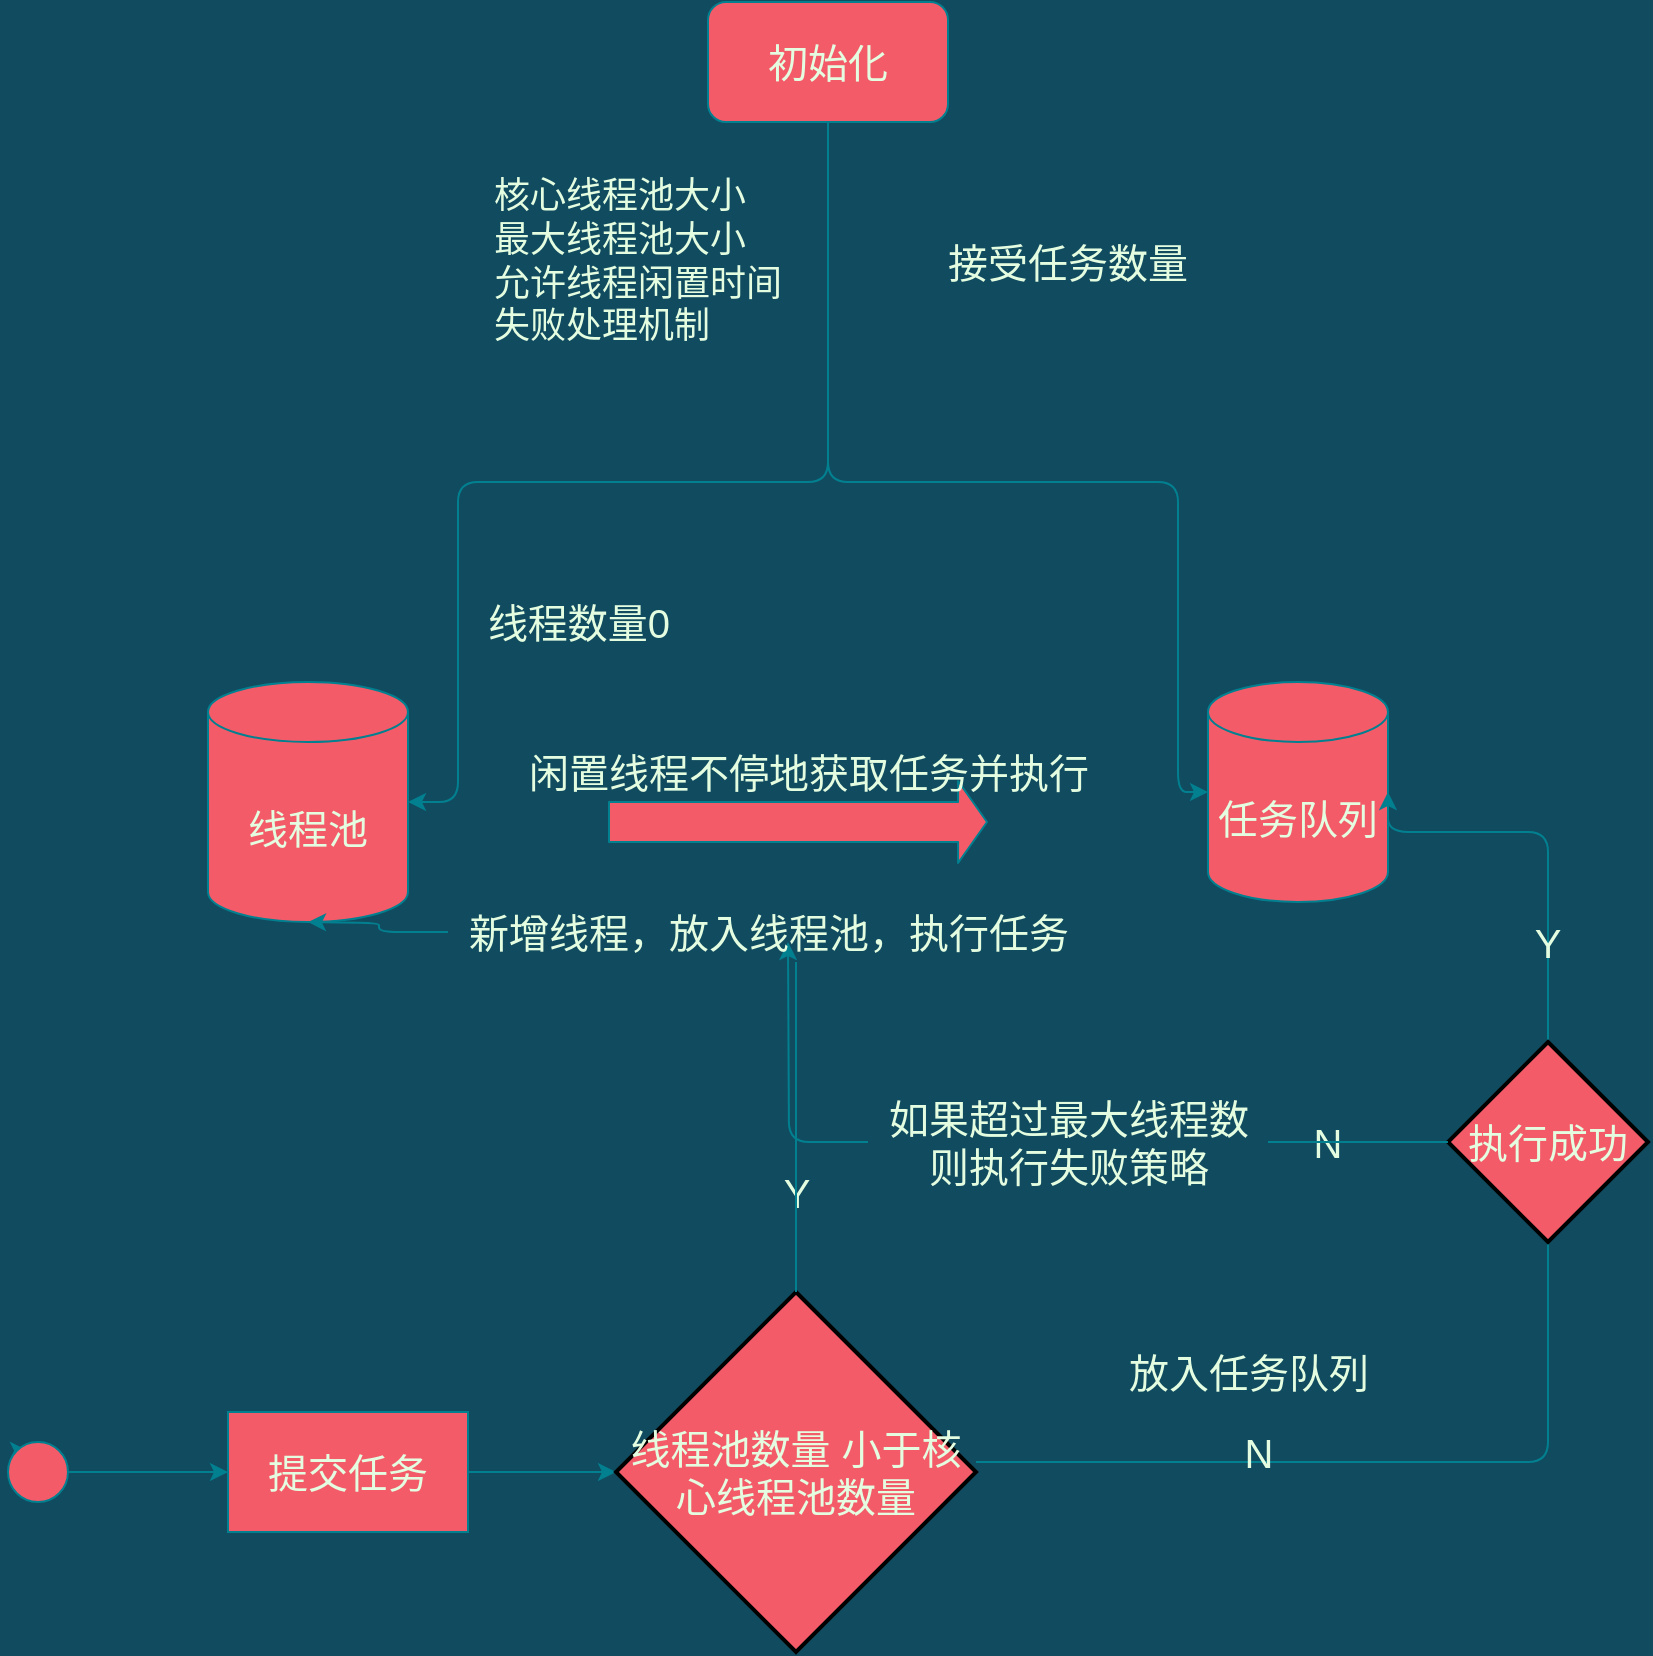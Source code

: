 <mxfile version="14.9.3" type="github">
  <diagram id="-1cD4ismlmeg5i5cK3Rm" name="Page-1">
    <mxGraphModel dx="1874" dy="786" grid="1" gridSize="10" guides="1" tooltips="1" connect="1" arrows="1" fold="1" page="1" pageScale="1" pageWidth="827" pageHeight="1169" background="#114B5F" math="0" shadow="0">
      <root>
        <mxCell id="0" />
        <mxCell id="1" parent="0" />
        <mxCell id="drrN_xDI2uD_6-7hLDGH-7" value="&lt;div style=&quot;font-size: 18px&quot;&gt;核心线程池大小&lt;/div&gt;&lt;div style=&quot;font-size: 18px&quot;&gt;最大线程池大小&lt;/div&gt;&lt;div style=&quot;font-size: 18px&quot;&gt;允许线程闲置时间&lt;/div&gt;&lt;div style=&quot;font-size: 18px&quot;&gt;失败处理机制&lt;br style=&quot;font-size: 18px&quot;&gt;&lt;/div&gt;" style="text;html=1;strokeColor=none;fillColor=none;align=left;verticalAlign=middle;whiteSpace=wrap;rounded=0;sketch=0;fontColor=#E4FDE1;spacing=3;fontSize=18;" vertex="1" parent="1">
          <mxGeometry x="510" y="190" width="220" height="20" as="geometry" />
        </mxCell>
        <mxCell id="drrN_xDI2uD_6-7hLDGH-32" style="edgeStyle=orthogonalEdgeStyle;curved=0;rounded=1;sketch=0;orthogonalLoop=1;jettySize=auto;html=1;fontSize=20;fontColor=#E4FDE1;strokeColor=#028090;fillColor=#F45B69;" edge="1" parent="1" source="drrN_xDI2uD_6-7hLDGH-19" target="drrN_xDI2uD_6-7hLDGH-31">
          <mxGeometry relative="1" as="geometry" />
        </mxCell>
        <mxCell id="drrN_xDI2uD_6-7hLDGH-19" value="提交任务" style="rounded=0;whiteSpace=wrap;html=1;sketch=0;fontSize=20;fontColor=#E4FDE1;strokeColor=#028090;fillColor=#F45B69;align=center;" vertex="1" parent="1">
          <mxGeometry x="380" y="775" width="120" height="60" as="geometry" />
        </mxCell>
        <mxCell id="drrN_xDI2uD_6-7hLDGH-20" value="线程池" style="shape=cylinder3;whiteSpace=wrap;html=1;boundedLbl=1;backgroundOutline=1;size=15;rounded=0;sketch=0;fontSize=20;fontColor=#E4FDE1;strokeColor=#028090;fillColor=#F45B69;align=center;" vertex="1" parent="1">
          <mxGeometry x="370" y="410" width="100" height="120" as="geometry" />
        </mxCell>
        <mxCell id="drrN_xDI2uD_6-7hLDGH-21" value="任务队列" style="shape=cylinder3;whiteSpace=wrap;html=1;boundedLbl=1;backgroundOutline=1;size=15;rounded=0;sketch=0;fontSize=20;fontColor=#E4FDE1;strokeColor=#028090;fillColor=#F45B69;align=center;" vertex="1" parent="1">
          <mxGeometry x="870" y="410" width="90" height="110" as="geometry" />
        </mxCell>
        <mxCell id="drrN_xDI2uD_6-7hLDGH-23" style="edgeStyle=orthogonalEdgeStyle;curved=0;rounded=1;sketch=0;orthogonalLoop=1;jettySize=auto;html=1;fontSize=20;fontColor=#E4FDE1;strokeColor=#028090;fillColor=#F45B69;" edge="1" parent="1" source="drrN_xDI2uD_6-7hLDGH-22" target="drrN_xDI2uD_6-7hLDGH-20">
          <mxGeometry relative="1" as="geometry">
            <Array as="points">
              <mxPoint x="680" y="310" />
              <mxPoint x="495" y="310" />
            </Array>
          </mxGeometry>
        </mxCell>
        <mxCell id="drrN_xDI2uD_6-7hLDGH-24" style="edgeStyle=orthogonalEdgeStyle;curved=0;rounded=1;sketch=0;orthogonalLoop=1;jettySize=auto;html=1;fontSize=20;fontColor=#E4FDE1;strokeColor=#028090;fillColor=#F45B69;" edge="1" parent="1" source="drrN_xDI2uD_6-7hLDGH-22" target="drrN_xDI2uD_6-7hLDGH-21">
          <mxGeometry relative="1" as="geometry">
            <Array as="points">
              <mxPoint x="680" y="310" />
              <mxPoint x="855" y="310" />
            </Array>
          </mxGeometry>
        </mxCell>
        <mxCell id="drrN_xDI2uD_6-7hLDGH-22" value="初始化" style="rounded=1;whiteSpace=wrap;html=1;sketch=0;fontSize=20;fontColor=#E4FDE1;strokeColor=#028090;fillColor=#F45B69;align=center;" vertex="1" parent="1">
          <mxGeometry x="620" y="70" width="120" height="60" as="geometry" />
        </mxCell>
        <mxCell id="drrN_xDI2uD_6-7hLDGH-25" value="接受任务数量" style="text;html=1;strokeColor=none;fillColor=none;align=center;verticalAlign=middle;whiteSpace=wrap;rounded=0;sketch=0;fontSize=20;fontColor=#E4FDE1;" vertex="1" parent="1">
          <mxGeometry x="730" y="190" width="140" height="20" as="geometry" />
        </mxCell>
        <mxCell id="drrN_xDI2uD_6-7hLDGH-28" style="edgeStyle=orthogonalEdgeStyle;curved=0;rounded=1;sketch=0;orthogonalLoop=1;jettySize=auto;html=1;exitX=0;exitY=0;exitDx=0;exitDy=0;fontSize=20;fontColor=#E4FDE1;strokeColor=#028090;fillColor=#F45B69;" edge="1" parent="1" source="drrN_xDI2uD_6-7hLDGH-26">
          <mxGeometry relative="1" as="geometry">
            <mxPoint x="280" y="795" as="targetPoint" />
          </mxGeometry>
        </mxCell>
        <mxCell id="drrN_xDI2uD_6-7hLDGH-29" style="edgeStyle=orthogonalEdgeStyle;curved=0;rounded=1;sketch=0;orthogonalLoop=1;jettySize=auto;html=1;entryX=0;entryY=0.5;entryDx=0;entryDy=0;fontSize=20;fontColor=#E4FDE1;strokeColor=#028090;fillColor=#F45B69;" edge="1" parent="1" source="drrN_xDI2uD_6-7hLDGH-26" target="drrN_xDI2uD_6-7hLDGH-19">
          <mxGeometry relative="1" as="geometry" />
        </mxCell>
        <mxCell id="drrN_xDI2uD_6-7hLDGH-26" value="" style="ellipse;whiteSpace=wrap;html=1;aspect=fixed;rounded=0;sketch=0;fontSize=20;fontColor=#E4FDE1;strokeColor=#028090;fillColor=#F45B69;align=center;" vertex="1" parent="1">
          <mxGeometry x="270" y="790" width="30" height="30" as="geometry" />
        </mxCell>
        <mxCell id="drrN_xDI2uD_6-7hLDGH-30" value="线程数量0" style="text;html=1;align=center;verticalAlign=middle;resizable=0;points=[];autosize=1;strokeColor=none;fontSize=20;fontColor=#E4FDE1;" vertex="1" parent="1">
          <mxGeometry x="500" y="365" width="110" height="30" as="geometry" />
        </mxCell>
        <mxCell id="drrN_xDI2uD_6-7hLDGH-33" style="edgeStyle=orthogonalEdgeStyle;curved=0;rounded=1;sketch=0;orthogonalLoop=1;jettySize=auto;html=1;fontSize=20;fontColor=#E4FDE1;strokeColor=#028090;fillColor=#F45B69;startArrow=none;" edge="1" parent="1" source="drrN_xDI2uD_6-7hLDGH-35">
          <mxGeometry relative="1" as="geometry">
            <mxPoint x="420" y="530" as="targetPoint" />
            <Array as="points" />
          </mxGeometry>
        </mxCell>
        <mxCell id="drrN_xDI2uD_6-7hLDGH-36" style="edgeStyle=orthogonalEdgeStyle;curved=0;rounded=1;sketch=0;orthogonalLoop=1;jettySize=auto;html=1;entryX=1;entryY=0.5;entryDx=0;entryDy=0;entryPerimeter=0;fontSize=20;fontColor=#E4FDE1;strokeColor=#028090;fillColor=#F45B69;" edge="1" parent="1" source="drrN_xDI2uD_6-7hLDGH-31" target="drrN_xDI2uD_6-7hLDGH-21">
          <mxGeometry relative="1" as="geometry">
            <mxPoint x="890" y="800" as="sourcePoint" />
            <Array as="points">
              <mxPoint x="1040" y="800" />
              <mxPoint x="1040" y="485" />
              <mxPoint x="960" y="485" />
            </Array>
          </mxGeometry>
        </mxCell>
        <mxCell id="drrN_xDI2uD_6-7hLDGH-31" value="线程池数量 小于核心线程池数量" style="strokeWidth=2;html=1;shape=mxgraph.flowchart.decision;whiteSpace=wrap;rounded=0;sketch=0;fontSize=20;fontColor=#E4FDE1;fillColor=#F45B69;align=center;" vertex="1" parent="1">
          <mxGeometry x="574" y="715" width="180" height="180" as="geometry" />
        </mxCell>
        <mxCell id="drrN_xDI2uD_6-7hLDGH-34" value="Y" style="text;html=1;align=center;verticalAlign=middle;resizable=0;points=[];autosize=1;strokeColor=none;fontSize=20;fontColor=#E4FDE1;" vertex="1" parent="1">
          <mxGeometry x="649" y="650" width="30" height="30" as="geometry" />
        </mxCell>
        <mxCell id="drrN_xDI2uD_6-7hLDGH-37" value="N" style="text;html=1;align=center;verticalAlign=middle;resizable=0;points=[];autosize=1;strokeColor=none;fontSize=20;fontColor=#E4FDE1;" vertex="1" parent="1">
          <mxGeometry x="880" y="780" width="30" height="30" as="geometry" />
        </mxCell>
        <mxCell id="drrN_xDI2uD_6-7hLDGH-38" value="放入任务队列" style="text;html=1;align=center;verticalAlign=middle;resizable=0;points=[];autosize=1;strokeColor=none;fontSize=20;fontColor=#E4FDE1;" vertex="1" parent="1">
          <mxGeometry x="820" y="740" width="140" height="30" as="geometry" />
        </mxCell>
        <mxCell id="drrN_xDI2uD_6-7hLDGH-40" value="" style="shape=flexArrow;endArrow=classic;html=1;fontSize=20;fontColor=#E4FDE1;strokeColor=#028090;fillColor=#F45B69;width=20;endSize=4.49;" edge="1" parent="1">
          <mxGeometry width="50" height="50" relative="1" as="geometry">
            <mxPoint x="570" y="480" as="sourcePoint" />
            <mxPoint x="760" y="480" as="targetPoint" />
          </mxGeometry>
        </mxCell>
        <mxCell id="drrN_xDI2uD_6-7hLDGH-41" value="闲置线程不停地获取任务并执行" style="text;html=1;align=center;verticalAlign=middle;resizable=0;points=[];autosize=1;strokeColor=none;fontSize=20;fontColor=#E4FDE1;" vertex="1" parent="1">
          <mxGeometry x="520" y="440" width="300" height="30" as="geometry" />
        </mxCell>
        <mxCell id="drrN_xDI2uD_6-7hLDGH-49" style="edgeStyle=orthogonalEdgeStyle;curved=0;rounded=1;sketch=0;orthogonalLoop=1;jettySize=auto;html=1;fontSize=20;fontColor=#E4FDE1;strokeColor=#028090;fillColor=#F45B69;startArrow=none;" edge="1" parent="1" source="drrN_xDI2uD_6-7hLDGH-52">
          <mxGeometry relative="1" as="geometry">
            <mxPoint x="660" y="540" as="targetPoint" />
            <Array as="points" />
          </mxGeometry>
        </mxCell>
        <mxCell id="drrN_xDI2uD_6-7hLDGH-44" value="执行成功" style="strokeWidth=2;html=1;shape=mxgraph.flowchart.decision;whiteSpace=wrap;rounded=0;sketch=0;fontSize=20;fontColor=#E4FDE1;fillColor=#F45B69;align=center;" vertex="1" parent="1">
          <mxGeometry x="990" y="590" width="100" height="100" as="geometry" />
        </mxCell>
        <mxCell id="drrN_xDI2uD_6-7hLDGH-48" value="Y" style="text;html=1;strokeColor=none;fillColor=none;align=center;verticalAlign=middle;whiteSpace=wrap;rounded=0;sketch=0;fontSize=20;fontColor=#E4FDE1;" vertex="1" parent="1">
          <mxGeometry x="1020" y="530" width="40" height="20" as="geometry" />
        </mxCell>
        <mxCell id="drrN_xDI2uD_6-7hLDGH-51" value="N" style="text;html=1;strokeColor=none;fillColor=none;align=center;verticalAlign=middle;whiteSpace=wrap;rounded=0;sketch=0;fontSize=20;fontColor=#E4FDE1;" vertex="1" parent="1">
          <mxGeometry x="910" y="630" width="40" height="20" as="geometry" />
        </mxCell>
        <mxCell id="drrN_xDI2uD_6-7hLDGH-35" value="新增线程，放入线程池，执行任务" style="text;html=1;align=center;verticalAlign=middle;resizable=0;points=[];autosize=1;strokeColor=none;fontSize=20;fontColor=#E4FDE1;" vertex="1" parent="1">
          <mxGeometry x="490" y="520" width="320" height="30" as="geometry" />
        </mxCell>
        <mxCell id="drrN_xDI2uD_6-7hLDGH-53" value="" style="edgeStyle=orthogonalEdgeStyle;curved=0;rounded=1;sketch=0;orthogonalLoop=1;jettySize=auto;html=1;fontSize=20;fontColor=#E4FDE1;strokeColor=#028090;fillColor=#F45B69;endArrow=none;" edge="1" parent="1" source="drrN_xDI2uD_6-7hLDGH-31" target="drrN_xDI2uD_6-7hLDGH-35">
          <mxGeometry relative="1" as="geometry">
            <mxPoint x="420" y="530" as="targetPoint" />
            <mxPoint x="660" y="715" as="sourcePoint" />
            <Array as="points">
              <mxPoint x="664" y="590" />
              <mxPoint x="664" y="590" />
            </Array>
          </mxGeometry>
        </mxCell>
        <mxCell id="drrN_xDI2uD_6-7hLDGH-52" value="&lt;div&gt;如果超过最大线程数&lt;/div&gt;&lt;div&gt;则执行失败策略&lt;/div&gt;" style="text;html=1;align=center;verticalAlign=middle;resizable=0;points=[];autosize=1;strokeColor=none;fontSize=20;fontColor=#E4FDE1;" vertex="1" parent="1">
          <mxGeometry x="700" y="615" width="200" height="50" as="geometry" />
        </mxCell>
        <mxCell id="drrN_xDI2uD_6-7hLDGH-55" value="" style="edgeStyle=orthogonalEdgeStyle;curved=0;rounded=1;sketch=0;orthogonalLoop=1;jettySize=auto;html=1;fontSize=20;fontColor=#E4FDE1;strokeColor=#028090;fillColor=#F45B69;endArrow=none;" edge="1" parent="1" source="drrN_xDI2uD_6-7hLDGH-44" target="drrN_xDI2uD_6-7hLDGH-52">
          <mxGeometry relative="1" as="geometry">
            <mxPoint x="660" y="540" as="targetPoint" />
            <mxPoint x="990" y="640" as="sourcePoint" />
            <Array as="points">
              <mxPoint x="700" y="640" />
              <mxPoint x="700" y="640" />
            </Array>
          </mxGeometry>
        </mxCell>
      </root>
    </mxGraphModel>
  </diagram>
</mxfile>
